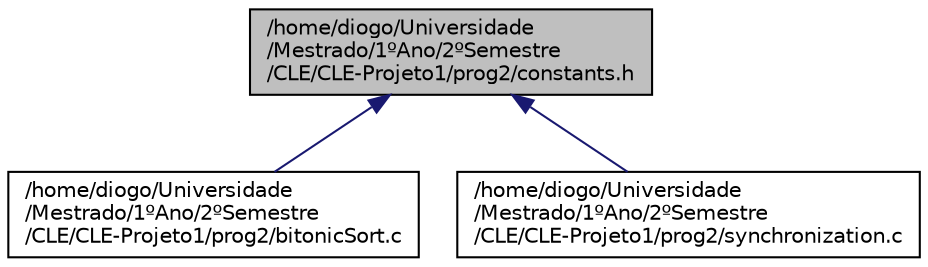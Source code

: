 digraph "/home/diogo/Universidade/Mestrado/1ºAno/2ºSemestre/CLE/CLE-Projeto1/prog2/constants.h"
{
 // LATEX_PDF_SIZE
  edge [fontname="Helvetica",fontsize="10",labelfontname="Helvetica",labelfontsize="10"];
  node [fontname="Helvetica",fontsize="10",shape=record];
  Node1 [label="/home/diogo/Universidade\l/Mestrado/1ºAno/2ºSemestre\l/CLE/CLE-Projeto1/prog2/constants.h",height=0.2,width=0.4,color="black", fillcolor="grey75", style="filled", fontcolor="black",tooltip="Problem name: Bitonic Sort."];
  Node1 -> Node2 [dir="back",color="midnightblue",fontsize="10",style="solid",fontname="Helvetica"];
  Node2 [label="/home/diogo/Universidade\l/Mestrado/1ºAno/2ºSemestre\l/CLE/CLE-Projeto1/prog2/bitonicSort.c",height=0.2,width=0.4,color="black", fillcolor="white", style="filled",URL="$bitonicSort_8c.html",tooltip="Problem name: Bitonic sort."];
  Node1 -> Node3 [dir="back",color="midnightblue",fontsize="10",style="solid",fontname="Helvetica"];
  Node3 [label="/home/diogo/Universidade\l/Mestrado/1ºAno/2ºSemestre\l/CLE/CLE-Projeto1/prog2/synchronization.c",height=0.2,width=0.4,color="black", fillcolor="white", style="filled",URL="$synchronization_8c.html",tooltip="Problem name: Bitonic sort."];
}
